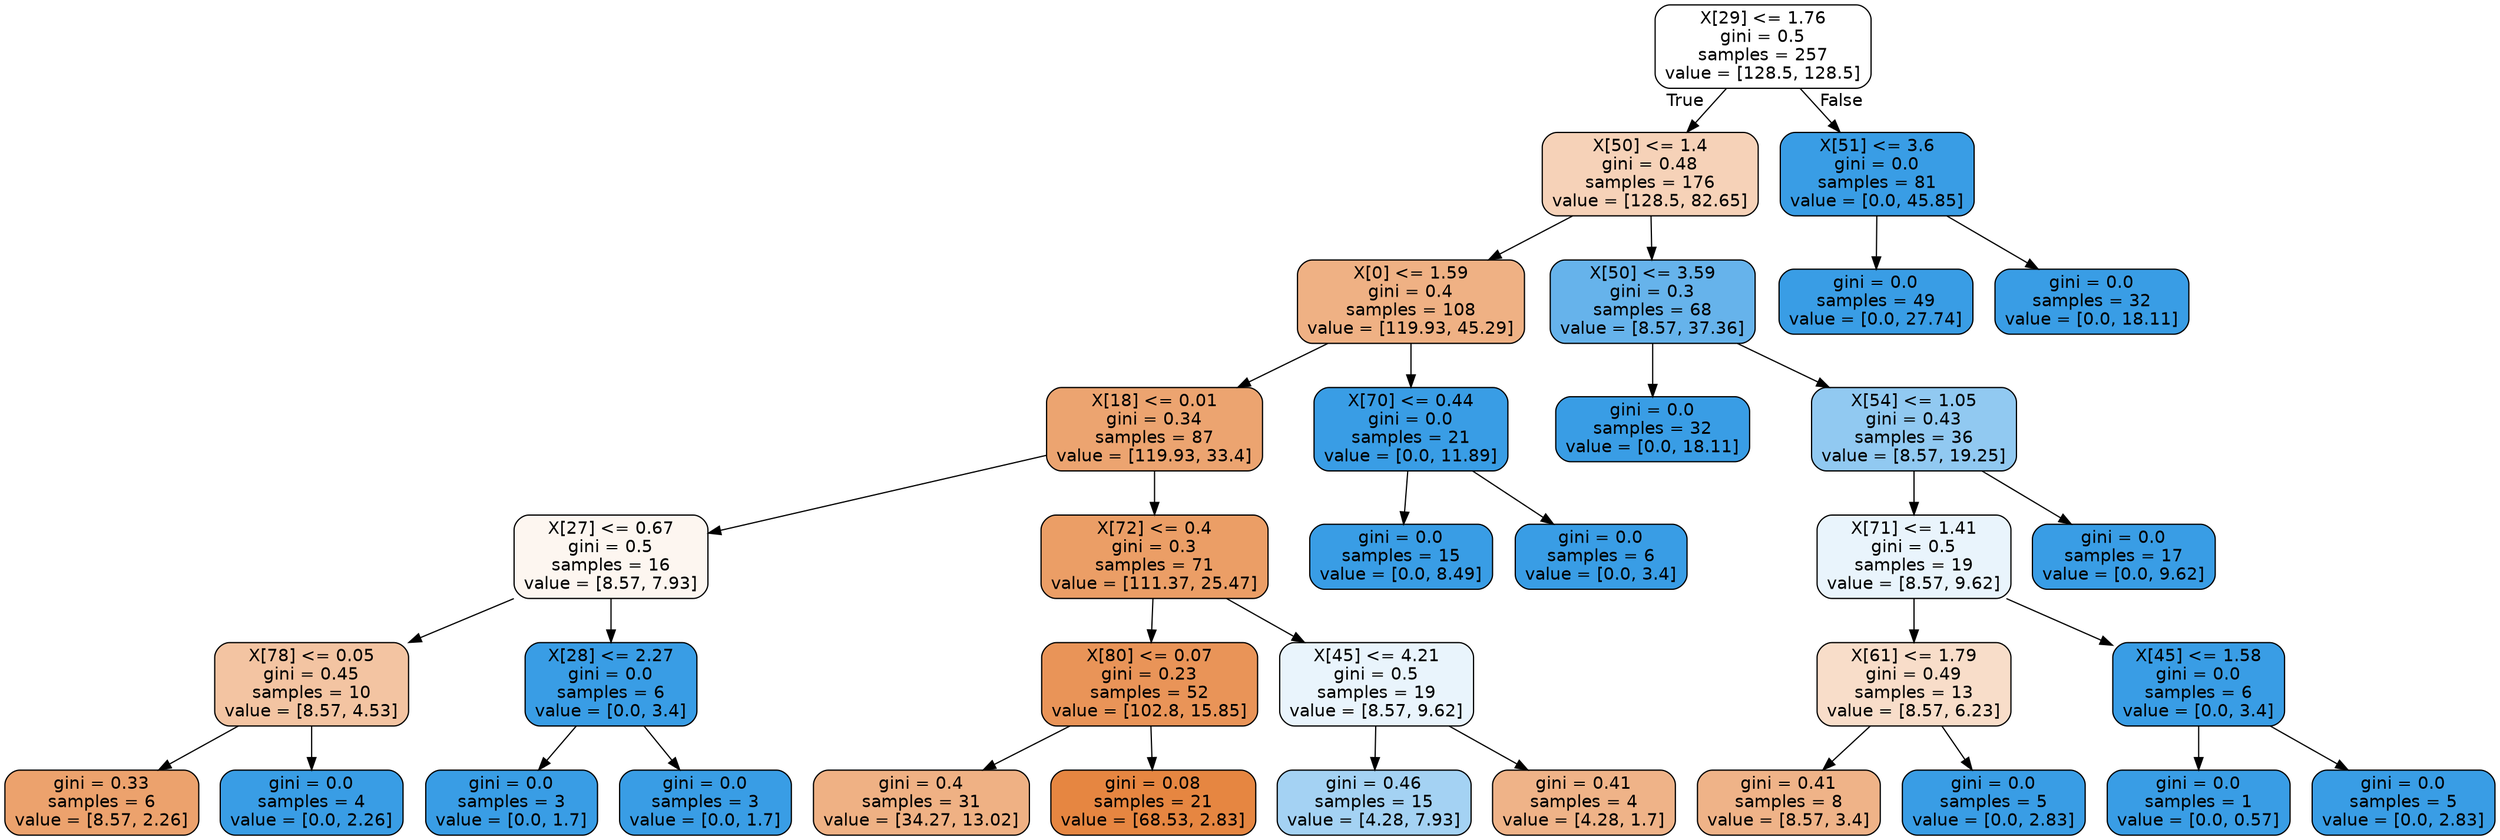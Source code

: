 digraph Tree {
node [shape=box, style="filled, rounded", color="black", fontname=helvetica] ;
edge [fontname=helvetica] ;
0 [label="X[29] <= 1.76\ngini = 0.5\nsamples = 257\nvalue = [128.5, 128.5]", fillcolor="#ffffff"] ;
1 [label="X[50] <= 1.4\ngini = 0.48\nsamples = 176\nvalue = [128.5, 82.65]", fillcolor="#f6d2b8"] ;
0 -> 1 [labeldistance=2.5, labelangle=45, headlabel="True"] ;
2 [label="X[0] <= 1.59\ngini = 0.4\nsamples = 108\nvalue = [119.93, 45.29]", fillcolor="#efb184"] ;
1 -> 2 ;
3 [label="X[18] <= 0.01\ngini = 0.34\nsamples = 87\nvalue = [119.93, 33.4]", fillcolor="#eca470"] ;
2 -> 3 ;
4 [label="X[27] <= 0.67\ngini = 0.5\nsamples = 16\nvalue = [8.57, 7.93]", fillcolor="#fdf6f0"] ;
3 -> 4 ;
5 [label="X[78] <= 0.05\ngini = 0.45\nsamples = 10\nvalue = [8.57, 4.53]", fillcolor="#f3c4a2"] ;
4 -> 5 ;
6 [label="gini = 0.33\nsamples = 6\nvalue = [8.57, 2.26]", fillcolor="#eca26d"] ;
5 -> 6 ;
7 [label="gini = 0.0\nsamples = 4\nvalue = [0.0, 2.26]", fillcolor="#399de5"] ;
5 -> 7 ;
8 [label="X[28] <= 2.27\ngini = 0.0\nsamples = 6\nvalue = [0.0, 3.4]", fillcolor="#399de5"] ;
4 -> 8 ;
9 [label="gini = 0.0\nsamples = 3\nvalue = [0.0, 1.7]", fillcolor="#399de5"] ;
8 -> 9 ;
10 [label="gini = 0.0\nsamples = 3\nvalue = [0.0, 1.7]", fillcolor="#399de5"] ;
8 -> 10 ;
11 [label="X[72] <= 0.4\ngini = 0.3\nsamples = 71\nvalue = [111.37, 25.47]", fillcolor="#eb9e66"] ;
3 -> 11 ;
12 [label="X[80] <= 0.07\ngini = 0.23\nsamples = 52\nvalue = [102.8, 15.85]", fillcolor="#e99458"] ;
11 -> 12 ;
13 [label="gini = 0.4\nsamples = 31\nvalue = [34.27, 13.02]", fillcolor="#efb184"] ;
12 -> 13 ;
14 [label="gini = 0.08\nsamples = 21\nvalue = [68.53, 2.83]", fillcolor="#e68641"] ;
12 -> 14 ;
15 [label="X[45] <= 4.21\ngini = 0.5\nsamples = 19\nvalue = [8.57, 9.62]", fillcolor="#e9f4fc"] ;
11 -> 15 ;
16 [label="gini = 0.46\nsamples = 15\nvalue = [4.28, 7.93]", fillcolor="#a4d2f3"] ;
15 -> 16 ;
17 [label="gini = 0.41\nsamples = 4\nvalue = [4.28, 1.7]", fillcolor="#efb388"] ;
15 -> 17 ;
18 [label="X[70] <= 0.44\ngini = 0.0\nsamples = 21\nvalue = [0.0, 11.89]", fillcolor="#399de5"] ;
2 -> 18 ;
19 [label="gini = 0.0\nsamples = 15\nvalue = [0.0, 8.49]", fillcolor="#399de5"] ;
18 -> 19 ;
20 [label="gini = 0.0\nsamples = 6\nvalue = [0.0, 3.4]", fillcolor="#399de5"] ;
18 -> 20 ;
21 [label="X[50] <= 3.59\ngini = 0.3\nsamples = 68\nvalue = [8.57, 37.36]", fillcolor="#66b3eb"] ;
1 -> 21 ;
22 [label="gini = 0.0\nsamples = 32\nvalue = [0.0, 18.11]", fillcolor="#399de5"] ;
21 -> 22 ;
23 [label="X[54] <= 1.05\ngini = 0.43\nsamples = 36\nvalue = [8.57, 19.25]", fillcolor="#91c9f1"] ;
21 -> 23 ;
24 [label="X[71] <= 1.41\ngini = 0.5\nsamples = 19\nvalue = [8.57, 9.62]", fillcolor="#e9f4fc"] ;
23 -> 24 ;
25 [label="X[61] <= 1.79\ngini = 0.49\nsamples = 13\nvalue = [8.57, 6.23]", fillcolor="#f8ddc9"] ;
24 -> 25 ;
26 [label="gini = 0.41\nsamples = 8\nvalue = [8.57, 3.4]", fillcolor="#efb388"] ;
25 -> 26 ;
27 [label="gini = 0.0\nsamples = 5\nvalue = [0.0, 2.83]", fillcolor="#399de5"] ;
25 -> 27 ;
28 [label="X[45] <= 1.58\ngini = 0.0\nsamples = 6\nvalue = [0.0, 3.4]", fillcolor="#399de5"] ;
24 -> 28 ;
29 [label="gini = 0.0\nsamples = 1\nvalue = [0.0, 0.57]", fillcolor="#399de5"] ;
28 -> 29 ;
30 [label="gini = 0.0\nsamples = 5\nvalue = [0.0, 2.83]", fillcolor="#399de5"] ;
28 -> 30 ;
31 [label="gini = 0.0\nsamples = 17\nvalue = [0.0, 9.62]", fillcolor="#399de5"] ;
23 -> 31 ;
32 [label="X[51] <= 3.6\ngini = 0.0\nsamples = 81\nvalue = [0.0, 45.85]", fillcolor="#399de5"] ;
0 -> 32 [labeldistance=2.5, labelangle=-45, headlabel="False"] ;
33 [label="gini = 0.0\nsamples = 49\nvalue = [0.0, 27.74]", fillcolor="#399de5"] ;
32 -> 33 ;
34 [label="gini = 0.0\nsamples = 32\nvalue = [0.0, 18.11]", fillcolor="#399de5"] ;
32 -> 34 ;
}